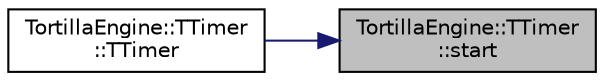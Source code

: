 digraph "TortillaEngine::TTimer::start"
{
 // LATEX_PDF_SIZE
  edge [fontname="Helvetica",fontsize="10",labelfontname="Helvetica",labelfontsize="10"];
  node [fontname="Helvetica",fontsize="10",shape=record];
  rankdir="RL";
  Node1 [label="TortillaEngine::TTimer\l::start",height=0.2,width=0.4,color="black", fillcolor="grey75", style="filled", fontcolor="black",tooltip="Starts the timer."];
  Node1 -> Node2 [dir="back",color="midnightblue",fontsize="10",style="solid",fontname="Helvetica"];
  Node2 [label="TortillaEngine::TTimer\l::TTimer",height=0.2,width=0.4,color="black", fillcolor="white", style="filled",URL="$class_tortilla_engine_1_1_t_timer.html#add4465b13d1e66c9198987dbe82642d0",tooltip="Creates and starts a timer."];
}
